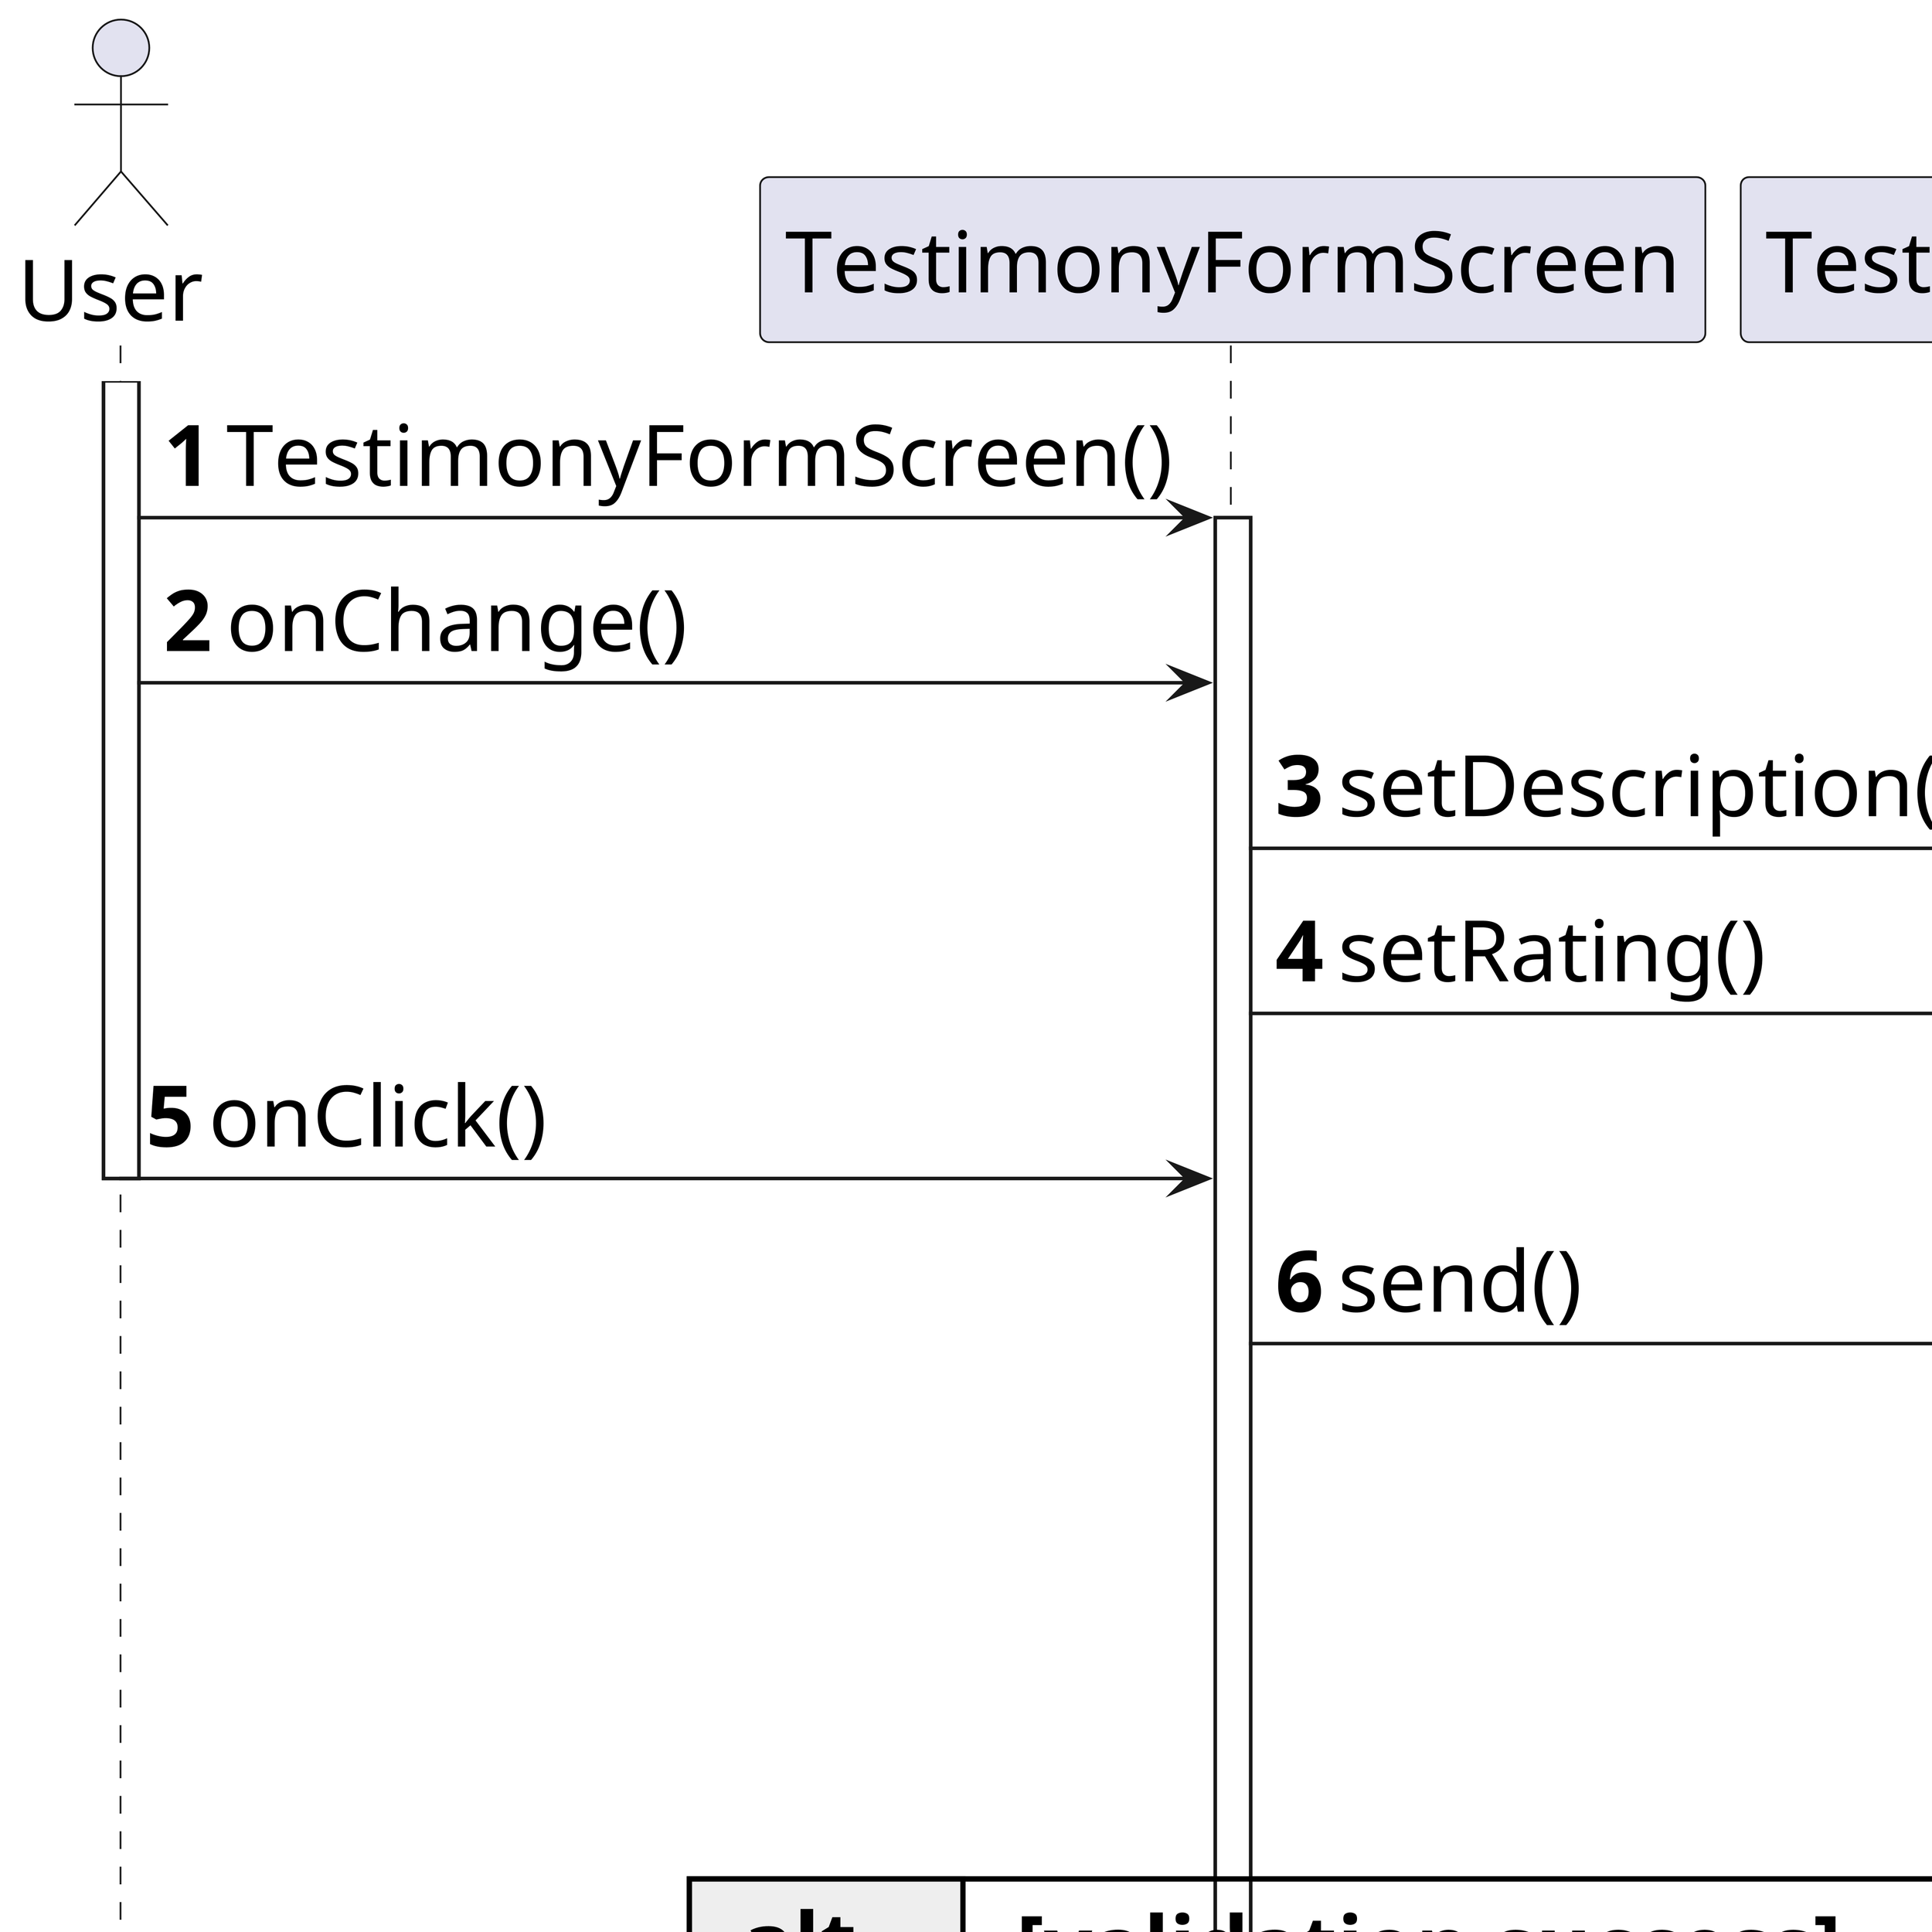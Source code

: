 @startuml
'https://plantuml.com/sequence-diagram
skinparam dpi 720
skinparam DefaultFontSize 24
hide footbox
autonumber

actor User
activate User

User  -> TestimonyFormScreen : TestimonyFormScreen()
activate TestimonyFormScreen

User -> TestimonyFormScreen: onChange()

TestimonyFormScreen -> TestimonyFormViewModel: setDescription()
activate TestimonyFormViewModel

TestimonyFormScreen -> TestimonyFormViewModel: setRating()

User -> TestimonyFormScreen: onClick()
deactivate User

TestimonyFormScreen -> TestimonyFormViewModel: send()

TestimonyFormViewModel -> AddTestimonyUseCase: invoke()
activate AddTestimonyUseCase

AddTestimonyUseCase -> AddTestimonyUseCase: validate()
activate AddTestimonyUseCase
deactivate AddTestimonyUseCase

alt validation success
    AddTestimonyUseCase -> TestimonyRepository: save()
    activate TestimonyRepository

    alt network call success
        TestimonyRepository -> TestimonyRemoteDataSource: save()
        activate TestimonyRemoteDataSource

        TestimonyRemoteDataSource -> HttpClient: patch()
        activate HttpClient

        HttpClient -> TestimonyDTO: << create >>
        activate TestimonyDTO
        TestimonyDTO --> HttpClient
        deactivate TestimonyDTO

        HttpClient --> TestimonyRemoteDataSource: response from server

        deactivate HttpClient

        TestimonyRemoteDataSource --> TestimonyRepository: response from server
        deactivate TestimonyRemoteDataSource

        TestimonyRepository -> TestimonyLocalDataSource: save()
        activate TestimonyLocalDataSource

        TestimonyLocalDataSource -> Database
        activate Database
        deactivate Database
        deactivate TestimonyLocalDataSource
    else failure
        TestimonyRepository --> AddTestimonyUseCase: exception
        deactivate TestimonyRepository

        AddTestimonyUseCase --> TestimonyFormViewModel: exception

        TestimonyFormViewModel -> TestimonyFormScreen: showSnackbar()
    end
else failure
    AddTestimonyUseCase --> TestimonyFormViewModel: exception
    deactivate AddTestimonyUseCase

    TestimonyFormViewModel -> TestimonyFormScreen: showSnackbar()
end
@enduml
